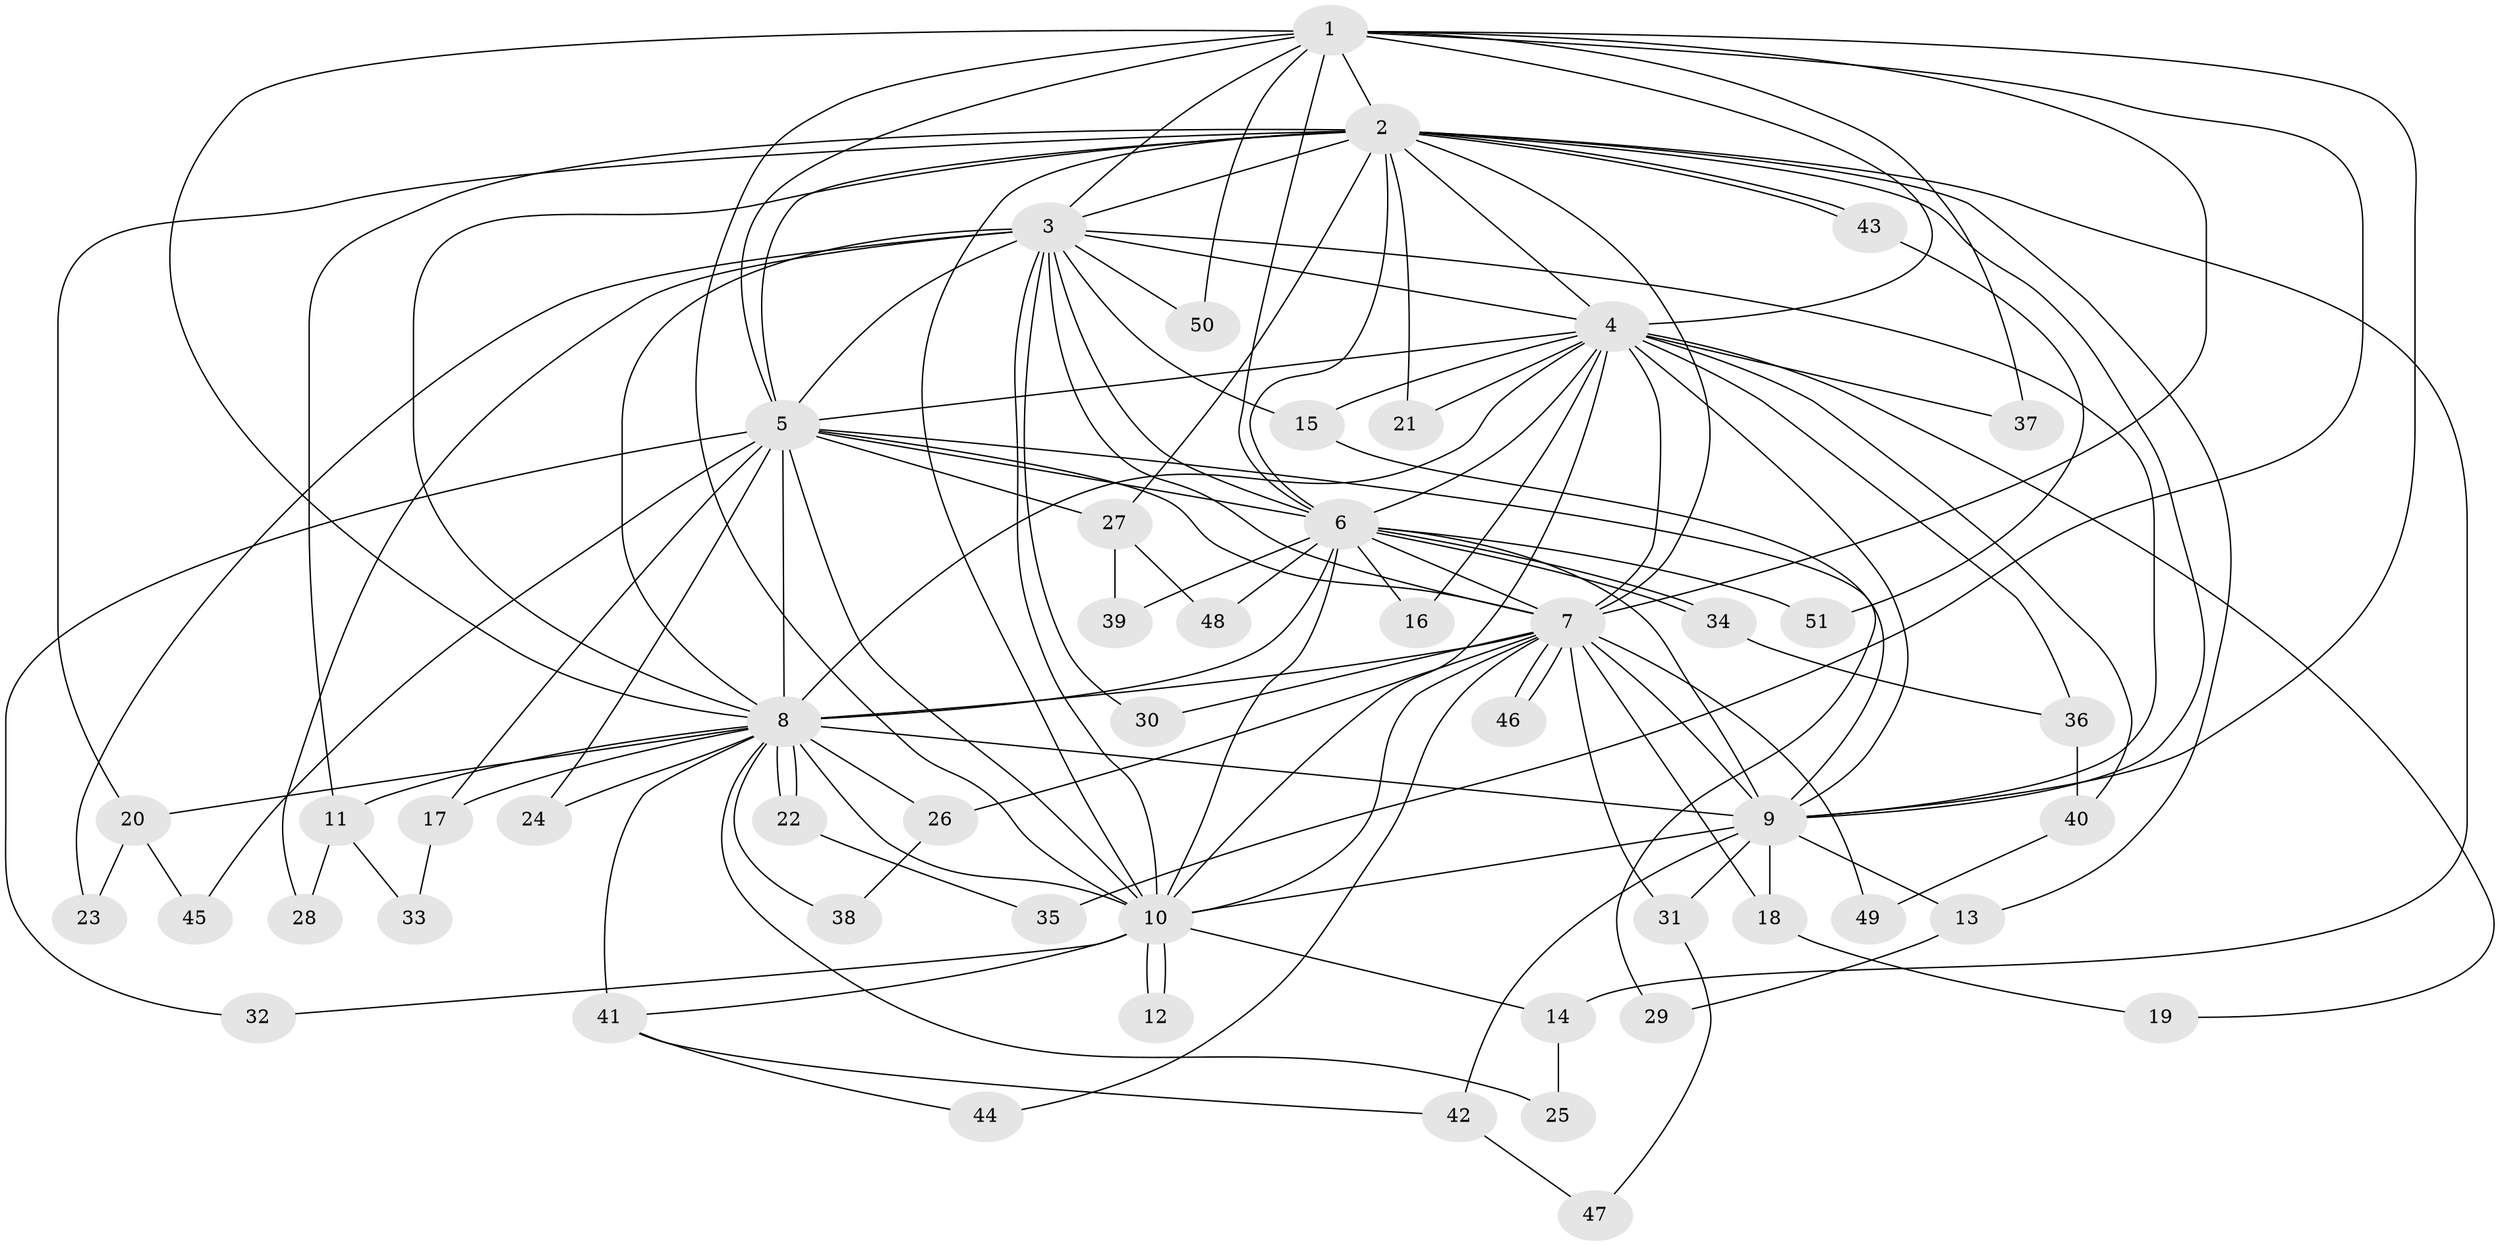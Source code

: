 // Generated by graph-tools (version 1.1) at 2025/01/03/09/25 03:01:24]
// undirected, 51 vertices, 127 edges
graph export_dot {
graph [start="1"]
  node [color=gray90,style=filled];
  1;
  2;
  3;
  4;
  5;
  6;
  7;
  8;
  9;
  10;
  11;
  12;
  13;
  14;
  15;
  16;
  17;
  18;
  19;
  20;
  21;
  22;
  23;
  24;
  25;
  26;
  27;
  28;
  29;
  30;
  31;
  32;
  33;
  34;
  35;
  36;
  37;
  38;
  39;
  40;
  41;
  42;
  43;
  44;
  45;
  46;
  47;
  48;
  49;
  50;
  51;
  1 -- 2;
  1 -- 3;
  1 -- 4;
  1 -- 5;
  1 -- 6;
  1 -- 7;
  1 -- 8;
  1 -- 9;
  1 -- 10;
  1 -- 35;
  1 -- 37;
  1 -- 50;
  2 -- 3;
  2 -- 4;
  2 -- 5;
  2 -- 6;
  2 -- 7;
  2 -- 8;
  2 -- 9;
  2 -- 10;
  2 -- 11;
  2 -- 13;
  2 -- 14;
  2 -- 20;
  2 -- 21;
  2 -- 27;
  2 -- 43;
  2 -- 43;
  3 -- 4;
  3 -- 5;
  3 -- 6;
  3 -- 7;
  3 -- 8;
  3 -- 9;
  3 -- 10;
  3 -- 15;
  3 -- 23;
  3 -- 28;
  3 -- 30;
  3 -- 50;
  4 -- 5;
  4 -- 6;
  4 -- 7;
  4 -- 8;
  4 -- 9;
  4 -- 10;
  4 -- 15;
  4 -- 16;
  4 -- 19;
  4 -- 21;
  4 -- 36;
  4 -- 37;
  4 -- 40;
  5 -- 6;
  5 -- 7;
  5 -- 8;
  5 -- 9;
  5 -- 10;
  5 -- 17;
  5 -- 24;
  5 -- 27;
  5 -- 32;
  5 -- 45;
  6 -- 7;
  6 -- 8;
  6 -- 9;
  6 -- 10;
  6 -- 16;
  6 -- 34;
  6 -- 34;
  6 -- 39;
  6 -- 48;
  6 -- 51;
  7 -- 8;
  7 -- 9;
  7 -- 10;
  7 -- 18;
  7 -- 26;
  7 -- 30;
  7 -- 31;
  7 -- 44;
  7 -- 46;
  7 -- 46;
  7 -- 49;
  8 -- 9;
  8 -- 10;
  8 -- 11;
  8 -- 17;
  8 -- 20;
  8 -- 22;
  8 -- 22;
  8 -- 24;
  8 -- 25;
  8 -- 26;
  8 -- 38;
  8 -- 41;
  9 -- 10;
  9 -- 13;
  9 -- 18;
  9 -- 31;
  9 -- 42;
  10 -- 12;
  10 -- 12;
  10 -- 14;
  10 -- 32;
  10 -- 41;
  11 -- 28;
  11 -- 33;
  13 -- 29;
  14 -- 25;
  15 -- 29;
  17 -- 33;
  18 -- 19;
  20 -- 23;
  20 -- 45;
  22 -- 35;
  26 -- 38;
  27 -- 39;
  27 -- 48;
  31 -- 47;
  34 -- 36;
  36 -- 40;
  40 -- 49;
  41 -- 42;
  41 -- 44;
  42 -- 47;
  43 -- 51;
}
